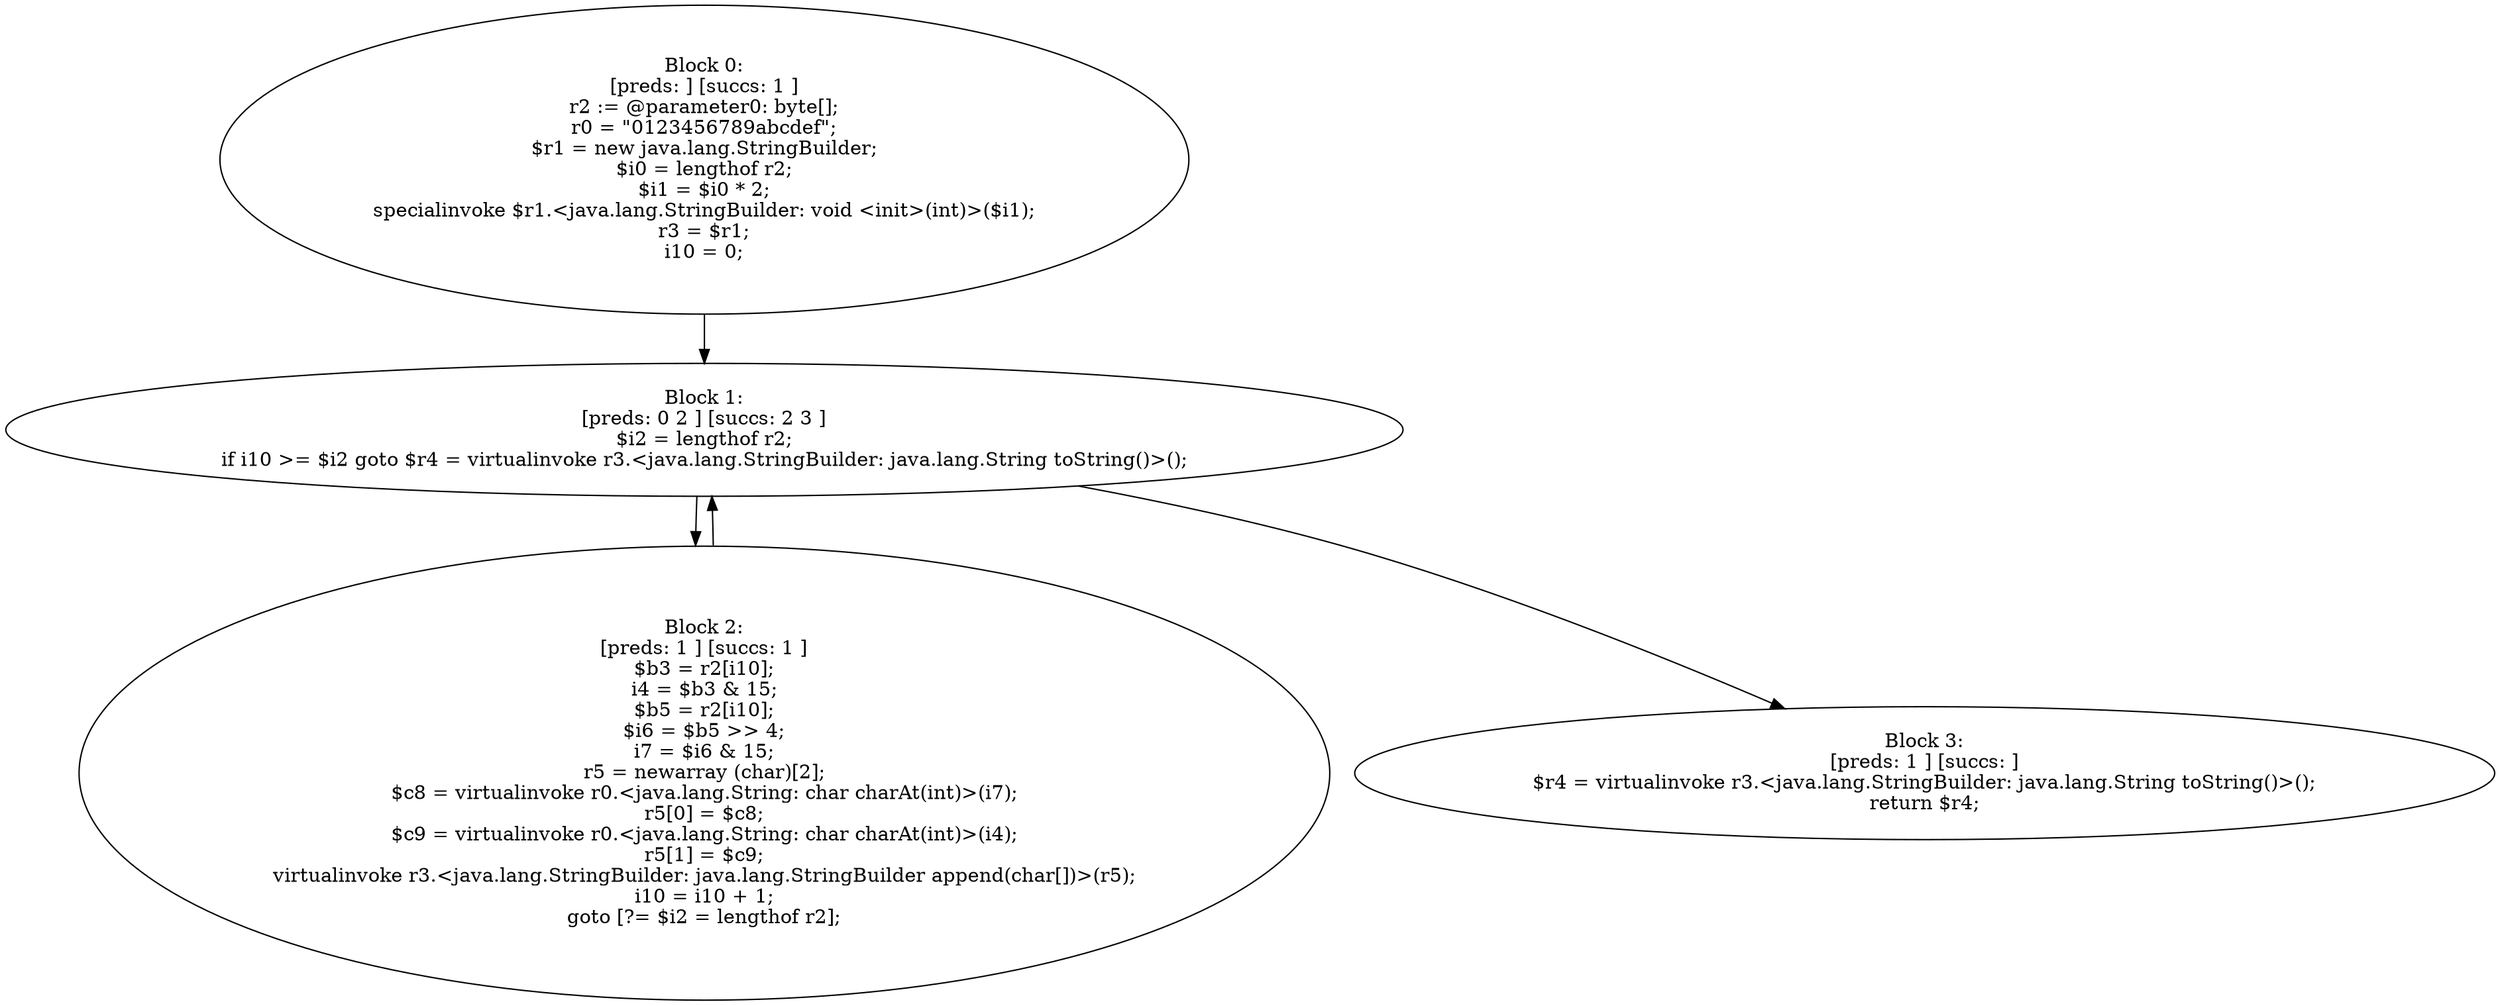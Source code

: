 digraph "unitGraph" {
    "Block 0:
[preds: ] [succs: 1 ]
r2 := @parameter0: byte[];
r0 = \"0123456789abcdef\";
$r1 = new java.lang.StringBuilder;
$i0 = lengthof r2;
$i1 = $i0 * 2;
specialinvoke $r1.<java.lang.StringBuilder: void <init>(int)>($i1);
r3 = $r1;
i10 = 0;
"
    "Block 1:
[preds: 0 2 ] [succs: 2 3 ]
$i2 = lengthof r2;
if i10 >= $i2 goto $r4 = virtualinvoke r3.<java.lang.StringBuilder: java.lang.String toString()>();
"
    "Block 2:
[preds: 1 ] [succs: 1 ]
$b3 = r2[i10];
i4 = $b3 & 15;
$b5 = r2[i10];
$i6 = $b5 >> 4;
i7 = $i6 & 15;
r5 = newarray (char)[2];
$c8 = virtualinvoke r0.<java.lang.String: char charAt(int)>(i7);
r5[0] = $c8;
$c9 = virtualinvoke r0.<java.lang.String: char charAt(int)>(i4);
r5[1] = $c9;
virtualinvoke r3.<java.lang.StringBuilder: java.lang.StringBuilder append(char[])>(r5);
i10 = i10 + 1;
goto [?= $i2 = lengthof r2];
"
    "Block 3:
[preds: 1 ] [succs: ]
$r4 = virtualinvoke r3.<java.lang.StringBuilder: java.lang.String toString()>();
return $r4;
"
    "Block 0:
[preds: ] [succs: 1 ]
r2 := @parameter0: byte[];
r0 = \"0123456789abcdef\";
$r1 = new java.lang.StringBuilder;
$i0 = lengthof r2;
$i1 = $i0 * 2;
specialinvoke $r1.<java.lang.StringBuilder: void <init>(int)>($i1);
r3 = $r1;
i10 = 0;
"->"Block 1:
[preds: 0 2 ] [succs: 2 3 ]
$i2 = lengthof r2;
if i10 >= $i2 goto $r4 = virtualinvoke r3.<java.lang.StringBuilder: java.lang.String toString()>();
";
    "Block 1:
[preds: 0 2 ] [succs: 2 3 ]
$i2 = lengthof r2;
if i10 >= $i2 goto $r4 = virtualinvoke r3.<java.lang.StringBuilder: java.lang.String toString()>();
"->"Block 2:
[preds: 1 ] [succs: 1 ]
$b3 = r2[i10];
i4 = $b3 & 15;
$b5 = r2[i10];
$i6 = $b5 >> 4;
i7 = $i6 & 15;
r5 = newarray (char)[2];
$c8 = virtualinvoke r0.<java.lang.String: char charAt(int)>(i7);
r5[0] = $c8;
$c9 = virtualinvoke r0.<java.lang.String: char charAt(int)>(i4);
r5[1] = $c9;
virtualinvoke r3.<java.lang.StringBuilder: java.lang.StringBuilder append(char[])>(r5);
i10 = i10 + 1;
goto [?= $i2 = lengthof r2];
";
    "Block 1:
[preds: 0 2 ] [succs: 2 3 ]
$i2 = lengthof r2;
if i10 >= $i2 goto $r4 = virtualinvoke r3.<java.lang.StringBuilder: java.lang.String toString()>();
"->"Block 3:
[preds: 1 ] [succs: ]
$r4 = virtualinvoke r3.<java.lang.StringBuilder: java.lang.String toString()>();
return $r4;
";
    "Block 2:
[preds: 1 ] [succs: 1 ]
$b3 = r2[i10];
i4 = $b3 & 15;
$b5 = r2[i10];
$i6 = $b5 >> 4;
i7 = $i6 & 15;
r5 = newarray (char)[2];
$c8 = virtualinvoke r0.<java.lang.String: char charAt(int)>(i7);
r5[0] = $c8;
$c9 = virtualinvoke r0.<java.lang.String: char charAt(int)>(i4);
r5[1] = $c9;
virtualinvoke r3.<java.lang.StringBuilder: java.lang.StringBuilder append(char[])>(r5);
i10 = i10 + 1;
goto [?= $i2 = lengthof r2];
"->"Block 1:
[preds: 0 2 ] [succs: 2 3 ]
$i2 = lengthof r2;
if i10 >= $i2 goto $r4 = virtualinvoke r3.<java.lang.StringBuilder: java.lang.String toString()>();
";
}
